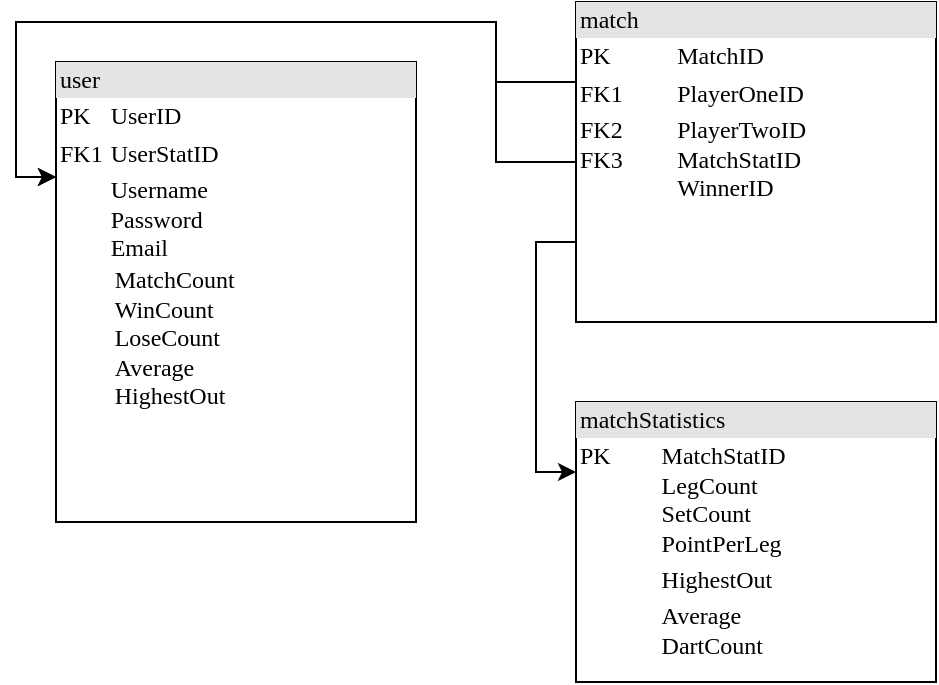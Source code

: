 <mxfile version="14.4.9" type="github">
  <diagram name="Page-1" id="2ca16b54-16f6-2749-3443-fa8db7711227">
    <mxGraphModel dx="1209" dy="663" grid="1" gridSize="10" guides="1" tooltips="1" connect="1" arrows="1" fold="1" page="1" pageScale="1" pageWidth="1100" pageHeight="850" background="#ffffff" math="0" shadow="0">
      <root>
        <mxCell id="0" />
        <mxCell id="1" parent="0" />
        <mxCell id="dMJ_lf-fCtvgu71OYNqB-1" value="&lt;div style=&quot;box-sizing: border-box ; width: 100% ; background: #e4e4e4 ; padding: 2px&quot;&gt;user&lt;/div&gt;&lt;table style=&quot;width: 100% ; font-size: 1em&quot; cellpadding=&quot;2&quot; cellspacing=&quot;0&quot;&gt;&lt;tbody&gt;&lt;tr&gt;&lt;td&gt;PK&lt;/td&gt;&lt;td&gt;UserID&lt;/td&gt;&lt;/tr&gt;&lt;tr&gt;&lt;td&gt;FK1&lt;/td&gt;&lt;td&gt;UserStatID&lt;/td&gt;&lt;/tr&gt;&lt;tr&gt;&lt;td&gt;&lt;br&gt;&lt;/td&gt;&lt;td&gt;Username&lt;br&gt;Password&lt;br&gt;Email&lt;br&gt;&lt;table cellpadding=&quot;2&quot; cellspacing=&quot;0&quot; style=&quot;font-size: 1em ; width: 179.556px&quot;&gt;&lt;tbody&gt;&lt;tr&gt;&lt;td&gt;MatchCount&lt;br&gt;WinCount&lt;br&gt;LoseCount&lt;br&gt;Average&lt;br&gt;HighestOut&lt;br&gt;&lt;br&gt;&lt;br&gt;&lt;br&gt;&lt;/td&gt;&lt;/tr&gt;&lt;tr&gt;&lt;td&gt;&lt;br&gt;&lt;/td&gt;&lt;td&gt;&lt;br&gt;&lt;br&gt;&lt;br&gt;&lt;br&gt;&lt;/td&gt;&lt;/tr&gt;&lt;/tbody&gt;&lt;/table&gt;&lt;/td&gt;&lt;/tr&gt;&lt;/tbody&gt;&lt;/table&gt;" style="verticalAlign=top;align=left;overflow=fill;html=1;rounded=0;shadow=0;comic=0;labelBackgroundColor=none;strokeWidth=1;fontFamily=Verdana;fontSize=12" parent="1" vertex="1">
          <mxGeometry x="360" y="140" width="180" height="230" as="geometry" />
        </mxCell>
        <mxCell id="dMJ_lf-fCtvgu71OYNqB-5" style="edgeStyle=orthogonalEdgeStyle;rounded=0;orthogonalLoop=1;jettySize=auto;html=1;exitX=0;exitY=0.25;exitDx=0;exitDy=0;entryX=0;entryY=0.25;entryDx=0;entryDy=0;" parent="1" source="dMJ_lf-fCtvgu71OYNqB-2" target="dMJ_lf-fCtvgu71OYNqB-1" edge="1">
          <mxGeometry relative="1" as="geometry" />
        </mxCell>
        <mxCell id="dMJ_lf-fCtvgu71OYNqB-6" style="edgeStyle=orthogonalEdgeStyle;rounded=0;orthogonalLoop=1;jettySize=auto;html=1;exitX=0;exitY=0.5;exitDx=0;exitDy=0;entryX=0;entryY=0.25;entryDx=0;entryDy=0;" parent="1" source="dMJ_lf-fCtvgu71OYNqB-2" target="dMJ_lf-fCtvgu71OYNqB-1" edge="1">
          <mxGeometry relative="1" as="geometry" />
        </mxCell>
        <mxCell id="dMJ_lf-fCtvgu71OYNqB-8" style="edgeStyle=orthogonalEdgeStyle;rounded=0;orthogonalLoop=1;jettySize=auto;html=1;exitX=0;exitY=0.75;exitDx=0;exitDy=0;entryX=0;entryY=0.25;entryDx=0;entryDy=0;" parent="1" source="dMJ_lf-fCtvgu71OYNqB-2" target="dMJ_lf-fCtvgu71OYNqB-7" edge="1">
          <mxGeometry relative="1" as="geometry" />
        </mxCell>
        <mxCell id="dMJ_lf-fCtvgu71OYNqB-2" value="&lt;div style=&quot;box-sizing: border-box ; width: 100% ; background: #e4e4e4 ; padding: 2px&quot;&gt;match&lt;/div&gt;&lt;table style=&quot;width: 100% ; font-size: 1em&quot; cellpadding=&quot;2&quot; cellspacing=&quot;0&quot;&gt;&lt;tbody&gt;&lt;tr&gt;&lt;td&gt;PK&lt;/td&gt;&lt;td&gt;MatchID&lt;/td&gt;&lt;/tr&gt;&lt;tr&gt;&lt;td&gt;FK1&lt;/td&gt;&lt;td&gt;PlayerOneID&lt;/td&gt;&lt;/tr&gt;&lt;tr&gt;&lt;td&gt;FK2&lt;br&gt;FK3&lt;br&gt;&lt;br&gt;&lt;/td&gt;&lt;td&gt;PlayerTwoID&lt;br&gt;MatchStatID&lt;br&gt;WinnerID&lt;/td&gt;&lt;/tr&gt;&lt;/tbody&gt;&lt;/table&gt;" style="verticalAlign=top;align=left;overflow=fill;html=1;rounded=0;shadow=0;comic=0;labelBackgroundColor=none;strokeWidth=1;fontFamily=Verdana;fontSize=12" parent="1" vertex="1">
          <mxGeometry x="620" y="110" width="180" height="160" as="geometry" />
        </mxCell>
        <mxCell id="dMJ_lf-fCtvgu71OYNqB-7" value="&lt;div style=&quot;box-sizing: border-box ; width: 100% ; background: #e4e4e4 ; padding: 2px&quot;&gt;matchStatistics&lt;/div&gt;&lt;table style=&quot;width: 100% ; font-size: 1em&quot; cellpadding=&quot;2&quot; cellspacing=&quot;0&quot;&gt;&lt;tbody&gt;&lt;tr&gt;&lt;td&gt;PK&lt;br&gt;&lt;br&gt;&lt;br&gt;&lt;br&gt;&lt;/td&gt;&lt;td&gt;MatchStatID&lt;br&gt;LegCount&lt;br&gt;SetCount&lt;br&gt;PointPerLeg&lt;br&gt;&lt;/td&gt;&lt;/tr&gt;&lt;tr&gt;&lt;td&gt;&lt;br&gt;&lt;/td&gt;&lt;td&gt;HighestOut&lt;/td&gt;&lt;/tr&gt;&lt;tr&gt;&lt;td&gt;&lt;br&gt;&lt;/td&gt;&lt;td&gt;Average&lt;br&gt;DartCount&lt;br&gt;&lt;/td&gt;&lt;/tr&gt;&lt;/tbody&gt;&lt;/table&gt;" style="verticalAlign=top;align=left;overflow=fill;html=1;rounded=0;shadow=0;comic=0;labelBackgroundColor=none;strokeWidth=1;fontFamily=Verdana;fontSize=12" parent="1" vertex="1">
          <mxGeometry x="620" y="310" width="180" height="140" as="geometry" />
        </mxCell>
      </root>
    </mxGraphModel>
  </diagram>
</mxfile>
